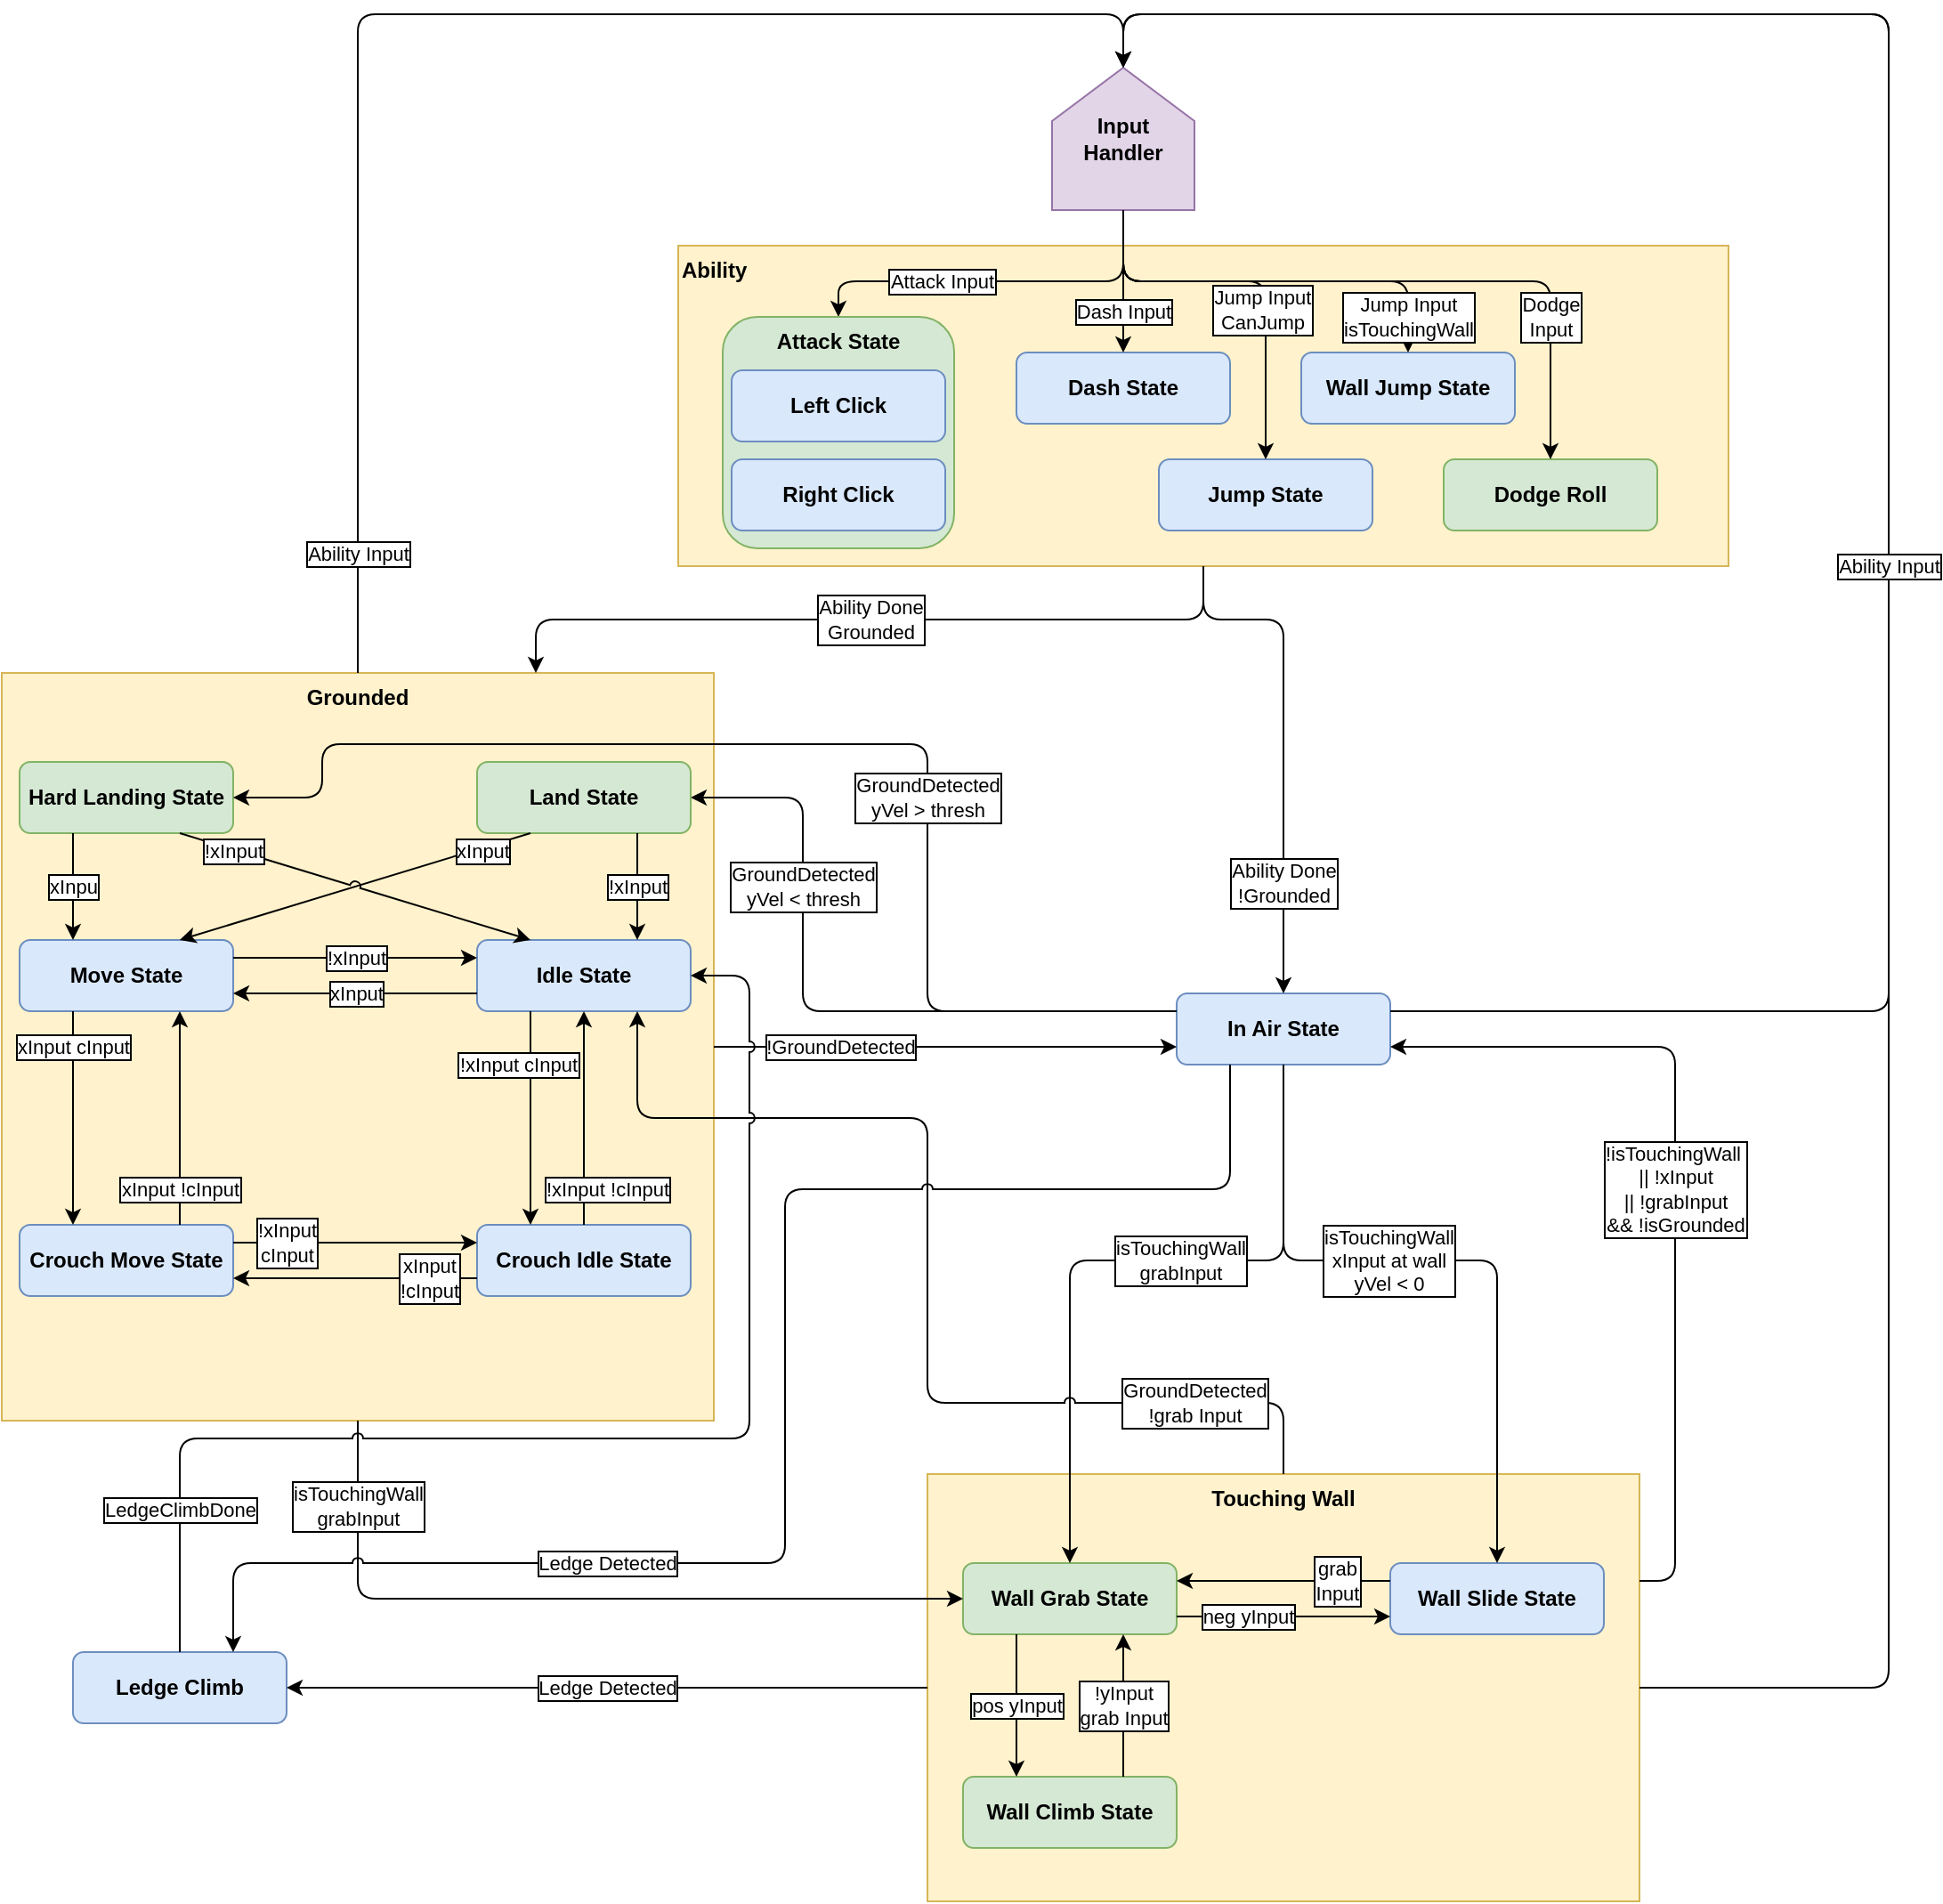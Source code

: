<mxfile version="13.9.9" type="device"><diagram id="F1zUUzEkp2MsRkp7yI0o" name="Page-1"><mxGraphModel dx="2583" dy="2606" grid="1" gridSize="10" guides="1" tooltips="1" connect="1" arrows="1" fold="1" page="1" pageScale="1" pageWidth="827" pageHeight="1169" math="0" shadow="0"><root><mxCell id="0"/><mxCell id="1" parent="0"/><mxCell id="3RyuheIj0hPI1yGeObhO-4" value="Ability" style="rounded=0;whiteSpace=wrap;html=1;shadow=0;fillColor=#fff2cc;strokeColor=#d6b656;fontStyle=1;verticalAlign=top;align=left;" parent="1" vertex="1"><mxGeometry x="820" y="-330" width="590" height="180" as="geometry"/></mxCell><mxCell id="TofqsxejE7iBUGGXzcfb-134" value="Touching Wall" style="rounded=0;whiteSpace=wrap;html=1;shadow=0;fillColor=#fff2cc;strokeColor=#d6b656;fontStyle=1;verticalAlign=top;" parent="1" vertex="1"><mxGeometry x="960" y="360" width="400" height="240" as="geometry"/></mxCell><mxCell id="TofqsxejE7iBUGGXzcfb-123" value="Grounded" style="rounded=0;whiteSpace=wrap;html=1;shadow=0;fillColor=#fff2cc;strokeColor=#d6b656;fontStyle=1;verticalAlign=top;" parent="1" vertex="1"><mxGeometry x="440" y="-90" width="400" height="420" as="geometry"/></mxCell><mxCell id="TofqsxejE7iBUGGXzcfb-107" value="Move State" style="rounded=1;whiteSpace=wrap;html=1;fillColor=#dae8fc;strokeColor=#6c8ebf;fontStyle=1;verticalAlign=middle;" parent="1" vertex="1"><mxGeometry x="450" y="60" width="120" height="40" as="geometry"/></mxCell><mxCell id="TofqsxejE7iBUGGXzcfb-108" value="Idle State" style="rounded=1;whiteSpace=wrap;html=1;fillColor=#dae8fc;strokeColor=#6c8ebf;fontStyle=1;verticalAlign=middle;" parent="1" vertex="1"><mxGeometry x="707" y="60" width="120" height="40" as="geometry"/></mxCell><mxCell id="TofqsxejE7iBUGGXzcfb-109" value="Jump State" style="rounded=1;whiteSpace=wrap;html=1;fillColor=#dae8fc;strokeColor=#6c8ebf;fontStyle=1;verticalAlign=middle;" parent="1" vertex="1"><mxGeometry x="1090" y="-210" width="120" height="40" as="geometry"/></mxCell><mxCell id="TofqsxejE7iBUGGXzcfb-110" value="In Air State" style="rounded=1;whiteSpace=wrap;html=1;fillColor=#dae8fc;strokeColor=#6c8ebf;fontStyle=1;verticalAlign=middle;" parent="1" vertex="1"><mxGeometry x="1100" y="90" width="120" height="40" as="geometry"/></mxCell><mxCell id="TofqsxejE7iBUGGXzcfb-111" value="Ledge Climb" style="rounded=1;whiteSpace=wrap;html=1;fillColor=#dae8fc;strokeColor=#6c8ebf;fontStyle=1;verticalAlign=middle;" parent="1" vertex="1"><mxGeometry x="480" y="460" width="120" height="40" as="geometry"/></mxCell><mxCell id="TofqsxejE7iBUGGXzcfb-112" value="Dash State&lt;br&gt;" style="rounded=1;whiteSpace=wrap;html=1;fillColor=#dae8fc;strokeColor=#6c8ebf;fontStyle=1;verticalAlign=middle;" parent="1" vertex="1"><mxGeometry x="1010" y="-270" width="120" height="40" as="geometry"/></mxCell><mxCell id="TofqsxejE7iBUGGXzcfb-113" value="Wall Slide State" style="rounded=1;whiteSpace=wrap;html=1;fillColor=#dae8fc;strokeColor=#6c8ebf;fontStyle=1;verticalAlign=middle;" parent="1" vertex="1"><mxGeometry x="1220" y="410" width="120" height="40" as="geometry"/></mxCell><mxCell id="TofqsxejE7iBUGGXzcfb-114" value="Wall Grab State" style="rounded=1;whiteSpace=wrap;html=1;fillColor=#d5e8d4;strokeColor=#82b366;fontStyle=1;verticalAlign=middle;" parent="1" vertex="1"><mxGeometry x="980" y="410" width="120" height="40" as="geometry"/></mxCell><mxCell id="TofqsxejE7iBUGGXzcfb-116" value="Wall Jump State" style="rounded=1;whiteSpace=wrap;html=1;fillColor=#dae8fc;strokeColor=#6c8ebf;fontStyle=1;verticalAlign=middle;" parent="1" vertex="1"><mxGeometry x="1170" y="-270.0" width="120" height="40" as="geometry"/></mxCell><mxCell id="TofqsxejE7iBUGGXzcfb-117" value="Wall Climb State&lt;br&gt;" style="rounded=1;whiteSpace=wrap;html=1;fillColor=#d5e8d4;strokeColor=#82b366;fontStyle=1;verticalAlign=middle;" parent="1" vertex="1"><mxGeometry x="980" y="530" width="120" height="40" as="geometry"/></mxCell><mxCell id="TofqsxejE7iBUGGXzcfb-118" value="Crouch Idle State" style="rounded=1;whiteSpace=wrap;html=1;fillColor=#dae8fc;strokeColor=#6c8ebf;fontStyle=1;verticalAlign=middle;" parent="1" vertex="1"><mxGeometry x="707" y="220" width="120" height="40" as="geometry"/></mxCell><mxCell id="TofqsxejE7iBUGGXzcfb-119" value="Crouch Move State" style="rounded=1;whiteSpace=wrap;html=1;fillColor=#dae8fc;strokeColor=#6c8ebf;fontStyle=1;verticalAlign=middle;" parent="1" vertex="1"><mxGeometry x="450" y="220" width="120" height="40" as="geometry"/></mxCell><mxCell id="TofqsxejE7iBUGGXzcfb-120" value="Hard Landing State" style="rounded=1;whiteSpace=wrap;html=1;fillColor=#d5e8d4;strokeColor=#82b366;fontStyle=1;verticalAlign=middle;" parent="1" vertex="1"><mxGeometry x="450" y="-40.0" width="120" height="40" as="geometry"/></mxCell><mxCell id="TofqsxejE7iBUGGXzcfb-124" value="!xInput&lt;br&gt;" style="endArrow=classic;html=1;labelBorderColor=#000000;jumpStyle=arc;exitX=1;exitY=0.25;exitDx=0;exitDy=0;entryX=0;entryY=0.25;entryDx=0;entryDy=0;" parent="1" source="TofqsxejE7iBUGGXzcfb-107" target="TofqsxejE7iBUGGXzcfb-108" edge="1"><mxGeometry width="50" height="50" relative="1" as="geometry"><mxPoint x="450" y="150" as="sourcePoint"/><mxPoint x="570" y="150" as="targetPoint"/></mxGeometry></mxCell><mxCell id="TofqsxejE7iBUGGXzcfb-125" value="xInput" style="endArrow=classic;html=1;labelBorderColor=#000000;jumpStyle=arc;exitX=0;exitY=0.75;exitDx=0;exitDy=0;entryX=1;entryY=0.75;entryDx=0;entryDy=0;" parent="1" source="TofqsxejE7iBUGGXzcfb-108" target="TofqsxejE7iBUGGXzcfb-107" edge="1"><mxGeometry width="50" height="50" relative="1" as="geometry"><mxPoint x="480" y="140" as="sourcePoint"/><mxPoint x="600" y="140" as="targetPoint"/></mxGeometry></mxCell><mxCell id="TofqsxejE7iBUGGXzcfb-126" value="xInput cInput" style="endArrow=classic;html=1;labelBorderColor=#000000;jumpStyle=arc;exitX=0.25;exitY=1;exitDx=0;exitDy=0;entryX=0.25;entryY=0;entryDx=0;entryDy=0;" parent="1" source="TofqsxejE7iBUGGXzcfb-107" target="TofqsxejE7iBUGGXzcfb-119" edge="1"><mxGeometry x="-0.667" width="50" height="50" relative="1" as="geometry"><mxPoint x="590" y="40" as="sourcePoint"/><mxPoint x="710" y="40" as="targetPoint"/><mxPoint as="offset"/></mxGeometry></mxCell><mxCell id="TofqsxejE7iBUGGXzcfb-127" value="xInput !cInput" style="endArrow=classic;html=1;labelBorderColor=#000000;jumpStyle=arc;exitX=0.75;exitY=0;exitDx=0;exitDy=0;entryX=0.75;entryY=1;entryDx=0;entryDy=0;" parent="1" source="TofqsxejE7iBUGGXzcfb-119" target="TofqsxejE7iBUGGXzcfb-107" edge="1"><mxGeometry x="-0.667" width="50" height="50" relative="1" as="geometry"><mxPoint x="600" y="150" as="sourcePoint"/><mxPoint x="720" y="150" as="targetPoint"/><mxPoint as="offset"/></mxGeometry></mxCell><mxCell id="TofqsxejE7iBUGGXzcfb-128" value="!xInput&lt;br&gt;cInput" style="endArrow=classic;html=1;labelBorderColor=#000000;jumpStyle=arc;exitX=1;exitY=0.25;exitDx=0;exitDy=0;entryX=0;entryY=0.25;entryDx=0;entryDy=0;" parent="1" source="TofqsxejE7iBUGGXzcfb-119" target="TofqsxejE7iBUGGXzcfb-118" edge="1"><mxGeometry x="-0.562" width="50" height="50" relative="1" as="geometry"><mxPoint x="650" y="150" as="sourcePoint"/><mxPoint x="770" y="150" as="targetPoint"/><mxPoint as="offset"/></mxGeometry></mxCell><mxCell id="TofqsxejE7iBUGGXzcfb-129" value="xInput&lt;br&gt;!cInput" style="endArrow=classic;html=1;labelBorderColor=#000000;jumpStyle=arc;exitX=0;exitY=0.75;exitDx=0;exitDy=0;entryX=1;entryY=0.75;entryDx=0;entryDy=0;" parent="1" source="TofqsxejE7iBUGGXzcfb-118" target="TofqsxejE7iBUGGXzcfb-119" edge="1"><mxGeometry x="-0.606" width="50" height="50" relative="1" as="geometry"><mxPoint x="780" y="140" as="sourcePoint"/><mxPoint x="569" y="246" as="targetPoint"/><mxPoint as="offset"/></mxGeometry></mxCell><mxCell id="TofqsxejE7iBUGGXzcfb-130" value="!xInput cInput" style="endArrow=classic;html=1;labelBorderColor=#000000;jumpStyle=arc;exitX=0.25;exitY=1;exitDx=0;exitDy=0;entryX=0.25;entryY=0;entryDx=0;entryDy=0;" parent="1" source="TofqsxejE7iBUGGXzcfb-108" target="TofqsxejE7iBUGGXzcfb-118" edge="1"><mxGeometry x="-0.5" y="-7" width="50" height="50" relative="1" as="geometry"><mxPoint x="580" y="80" as="sourcePoint"/><mxPoint x="740" y="80" as="targetPoint"/><mxPoint as="offset"/></mxGeometry></mxCell><mxCell id="TofqsxejE7iBUGGXzcfb-131" value="!xInput !cInput" style="endArrow=classic;html=1;labelBorderColor=#000000;jumpStyle=arc;exitX=0.5;exitY=0;exitDx=0;exitDy=0;entryX=0.5;entryY=1;entryDx=0;entryDy=0;" parent="1" source="TofqsxejE7iBUGGXzcfb-118" target="TofqsxejE7iBUGGXzcfb-108" edge="1"><mxGeometry x="-0.667" y="-13" width="50" height="50" relative="1" as="geometry"><mxPoint x="740" y="100" as="sourcePoint"/><mxPoint x="580" y="100" as="targetPoint"/><mxPoint as="offset"/></mxGeometry></mxCell><mxCell id="TofqsxejE7iBUGGXzcfb-133" value="!GroundDetected" style="endArrow=classic;html=1;labelBorderColor=#000000;jumpStyle=arc;entryX=0;entryY=0.75;entryDx=0;entryDy=0;exitX=1;exitY=0.5;exitDx=0;exitDy=0;" parent="1" source="TofqsxejE7iBUGGXzcfb-123" target="TofqsxejE7iBUGGXzcfb-110" edge="1"><mxGeometry x="-0.455" width="50" height="50" relative="1" as="geometry"><mxPoint x="860" y="125" as="sourcePoint"/><mxPoint x="960" y="120" as="targetPoint"/><Array as="points"><mxPoint x="900" y="120"/></Array><mxPoint as="offset"/></mxGeometry></mxCell><mxCell id="TofqsxejE7iBUGGXzcfb-138" value="grab&lt;br&gt;Input" style="endArrow=classic;html=1;labelBorderColor=#000000;jumpStyle=arc;" parent="1" edge="1"><mxGeometry x="-0.5" width="50" height="50" relative="1" as="geometry"><mxPoint x="1220" y="420" as="sourcePoint"/><mxPoint x="1100" y="420" as="targetPoint"/><mxPoint as="offset"/></mxGeometry></mxCell><mxCell id="TofqsxejE7iBUGGXzcfb-139" value="neg yInput" style="endArrow=classic;html=1;labelBorderColor=#000000;jumpStyle=arc;entryX=0;entryY=0.75;entryDx=0;entryDy=0;" parent="1" target="TofqsxejE7iBUGGXzcfb-113" edge="1"><mxGeometry x="-0.333" width="50" height="50" relative="1" as="geometry"><mxPoint x="1100" y="440" as="sourcePoint"/><mxPoint x="1280" y="430" as="targetPoint"/><mxPoint as="offset"/></mxGeometry></mxCell><mxCell id="3RyuheIj0hPI1yGeObhO-12" value="pos yInput" style="endArrow=classic;html=1;rounded=1;labelBorderColor=#000000;exitX=0.25;exitY=1;exitDx=0;exitDy=0;jumpStyle=arc;entryX=0.25;entryY=0;entryDx=0;entryDy=0;" parent="1" source="TofqsxejE7iBUGGXzcfb-114" target="TofqsxejE7iBUGGXzcfb-117" edge="1"><mxGeometry width="50" height="50" relative="1" as="geometry"><mxPoint x="1530" y="480" as="sourcePoint"/><mxPoint x="1420" y="480" as="targetPoint"/></mxGeometry></mxCell><mxCell id="3RyuheIj0hPI1yGeObhO-13" value="!yInput&lt;br&gt;grab Input" style="endArrow=classic;html=1;rounded=1;labelBorderColor=#000000;exitX=0.75;exitY=0;exitDx=0;exitDy=0;jumpStyle=arc;entryX=0.75;entryY=1;entryDx=0;entryDy=0;" parent="1" source="TofqsxejE7iBUGGXzcfb-117" target="TofqsxejE7iBUGGXzcfb-114" edge="1"><mxGeometry width="50" height="50" relative="1" as="geometry"><mxPoint x="1370" y="460" as="sourcePoint"/><mxPoint x="1260" y="460" as="targetPoint"/></mxGeometry></mxCell><mxCell id="3RyuheIj0hPI1yGeObhO-14" value="isTouchingWall&lt;br&gt;xInput at wall&lt;br&gt;yVel &amp;lt; 0" style="endArrow=classic;html=1;rounded=1;labelBorderColor=#000000;exitX=0.5;exitY=1;exitDx=0;exitDy=0;jumpStyle=arc;entryX=0.5;entryY=0;entryDx=0;entryDy=0;" parent="1" source="TofqsxejE7iBUGGXzcfb-110" target="TofqsxejE7iBUGGXzcfb-113" edge="1"><mxGeometry x="-0.158" width="50" height="50" relative="1" as="geometry"><mxPoint x="1130" y="220" as="sourcePoint"/><mxPoint x="1020" y="220" as="targetPoint"/><Array as="points"><mxPoint x="1160" y="240"/><mxPoint x="1280" y="240"/></Array><mxPoint as="offset"/></mxGeometry></mxCell><mxCell id="3RyuheIj0hPI1yGeObhO-15" value="isTouchingWall&lt;br&gt;grabInput" style="endArrow=classic;html=1;rounded=1;labelBorderColor=#000000;exitX=0.5;exitY=1;exitDx=0;exitDy=0;jumpStyle=arc;entryX=0.5;entryY=0;entryDx=0;entryDy=0;" parent="1" source="TofqsxejE7iBUGGXzcfb-110" target="TofqsxejE7iBUGGXzcfb-114" edge="1"><mxGeometry x="-0.158" width="50" height="50" relative="1" as="geometry"><mxPoint x="1350" y="220" as="sourcePoint"/><mxPoint x="1240" y="220" as="targetPoint"/><Array as="points"><mxPoint x="1160" y="240"/><mxPoint x="1040" y="240"/></Array><mxPoint as="offset"/></mxGeometry></mxCell><mxCell id="3RyuheIj0hPI1yGeObhO-16" value="GroundDetected&lt;br&gt;yVel &amp;lt; thresh" style="endArrow=classic;html=1;rounded=1;labelBorderColor=#000000;exitX=0;exitY=0.25;exitDx=0;exitDy=0;jumpStyle=arc;entryX=1;entryY=0.5;entryDx=0;entryDy=0;" parent="1" source="TofqsxejE7iBUGGXzcfb-110" target="VvJC8cbVYmsqJlSgu_H0-3" edge="1"><mxGeometry x="0.425" width="50" height="50" relative="1" as="geometry"><mxPoint x="1050" y="40" as="sourcePoint"/><mxPoint x="840" y="15" as="targetPoint"/><Array as="points"><mxPoint x="890" y="100"/><mxPoint x="890" y="60"/><mxPoint x="890" y="-20"/></Array><mxPoint as="offset"/></mxGeometry></mxCell><mxCell id="3RyuheIj0hPI1yGeObhO-17" value="isTouchingWall&lt;br&gt;grabInput" style="endArrow=classic;html=1;rounded=1;labelBorderColor=#000000;exitX=0.5;exitY=1;exitDx=0;exitDy=0;entryX=0;entryY=0.5;entryDx=0;entryDy=0;" parent="1" source="TofqsxejE7iBUGGXzcfb-123" target="TofqsxejE7iBUGGXzcfb-114" edge="1"><mxGeometry x="-0.782" width="50" height="50" relative="1" as="geometry"><mxPoint x="600" y="400" as="sourcePoint"/><mxPoint x="750" y="400" as="targetPoint"/><Array as="points"><mxPoint x="640" y="430"/></Array><mxPoint as="offset"/></mxGeometry></mxCell><mxCell id="3RyuheIj0hPI1yGeObhO-19" value="GroundDetected&lt;br&gt;!grab Input" style="endArrow=classic;html=1;rounded=1;labelBorderColor=#000000;exitX=0.5;exitY=0;exitDx=0;exitDy=0;jumpStyle=arc;entryX=0.75;entryY=1;entryDx=0;entryDy=0;" parent="1" source="TofqsxejE7iBUGGXzcfb-134" target="TofqsxejE7iBUGGXzcfb-108" edge="1"><mxGeometry x="-0.711" width="50" height="50" relative="1" as="geometry"><mxPoint x="1230" y="290" as="sourcePoint"/><mxPoint x="1120" y="290" as="targetPoint"/><Array as="points"><mxPoint x="1160" y="320"/><mxPoint x="960" y="320"/><mxPoint x="960" y="160"/><mxPoint x="797" y="160"/></Array><mxPoint as="offset"/></mxGeometry></mxCell><mxCell id="3RyuheIj0hPI1yGeObhO-20" value="!isTouchingWall&amp;nbsp;&lt;br&gt;|| !xInput&lt;br&gt;|| !grabInput&lt;br&gt;&amp;amp;&amp;amp; !isGrounded" style="endArrow=classic;html=1;rounded=1;labelBorderColor=#000000;exitX=1;exitY=0.25;exitDx=0;exitDy=0;jumpStyle=arc;entryX=1;entryY=0.75;entryDx=0;entryDy=0;" parent="1" source="TofqsxejE7iBUGGXzcfb-134" target="TofqsxejE7iBUGGXzcfb-110" edge="1"><mxGeometry width="50" height="50" relative="1" as="geometry"><mxPoint x="1350" y="160" as="sourcePoint"/><mxPoint x="1470" y="190" as="targetPoint"/><Array as="points"><mxPoint x="1380" y="420"/><mxPoint x="1380" y="120"/></Array></mxGeometry></mxCell><mxCell id="VvJC8cbVYmsqJlSgu_H0-1" value="Ledge Detected" style="endArrow=classic;html=1;rounded=1;labelBorderColor=#000000;exitX=0;exitY=0.5;exitDx=0;exitDy=0;jumpStyle=arc;entryX=1;entryY=0.5;entryDx=0;entryDy=0;" parent="1" source="TofqsxejE7iBUGGXzcfb-134" target="TofqsxejE7iBUGGXzcfb-111" edge="1"><mxGeometry width="50" height="50" relative="1" as="geometry"><mxPoint x="1230" y="480" as="sourcePoint"/><mxPoint x="560" y="480" as="targetPoint"/></mxGeometry></mxCell><mxCell id="VvJC8cbVYmsqJlSgu_H0-2" value="Ledge Detected" style="endArrow=classic;html=1;rounded=1;labelBorderColor=#000000;exitX=0.25;exitY=1;exitDx=0;exitDy=0;jumpStyle=arc;entryX=0.75;entryY=0;entryDx=0;entryDy=0;" parent="1" source="TofqsxejE7iBUGGXzcfb-110" target="TofqsxejE7iBUGGXzcfb-111" edge="1"><mxGeometry x="0.416" width="50" height="50" relative="1" as="geometry"><mxPoint x="1580" y="380" as="sourcePoint"/><mxPoint x="1470" y="380" as="targetPoint"/><Array as="points"><mxPoint x="1130" y="200"/><mxPoint x="880" y="200"/><mxPoint x="880" y="410"/><mxPoint x="570" y="410"/></Array><mxPoint as="offset"/></mxGeometry></mxCell><mxCell id="VvJC8cbVYmsqJlSgu_H0-3" value="Land State" style="rounded=1;whiteSpace=wrap;html=1;fillColor=#d5e8d4;fontStyle=1;verticalAlign=middle;strokeColor=#82b366;" parent="1" vertex="1"><mxGeometry x="707" y="-40.0" width="120" height="40" as="geometry"/></mxCell><mxCell id="VvJC8cbVYmsqJlSgu_H0-5" value="GroundDetected&lt;br&gt;yVel &amp;gt; thresh" style="endArrow=classic;html=1;rounded=1;labelBorderColor=#000000;exitX=0;exitY=0.25;exitDx=0;exitDy=0;jumpStyle=arc;entryX=1;entryY=0.5;entryDx=0;entryDy=0;" parent="1" source="TofqsxejE7iBUGGXzcfb-110" target="TofqsxejE7iBUGGXzcfb-120" edge="1"><mxGeometry x="-0.268" width="50" height="50" relative="1" as="geometry"><mxPoint x="1110" y="110" as="sourcePoint"/><mxPoint x="837" y="-10" as="targetPoint"/><Array as="points"><mxPoint x="960" y="100"/><mxPoint x="960" y="-50"/><mxPoint x="620" y="-50"/><mxPoint x="620" y="-20"/></Array><mxPoint as="offset"/></mxGeometry></mxCell><mxCell id="VvJC8cbVYmsqJlSgu_H0-6" value="xInput&lt;br&gt;" style="endArrow=classic;html=1;rounded=1;labelBorderColor=#000000;exitX=0.25;exitY=1;exitDx=0;exitDy=0;jumpStyle=arc;entryX=0.75;entryY=0;entryDx=0;entryDy=0;" parent="1" source="VvJC8cbVYmsqJlSgu_H0-3" target="TofqsxejE7iBUGGXzcfb-107" edge="1"><mxGeometry x="-0.721" y="2" width="50" height="50" relative="1" as="geometry"><mxPoint x="690" y="20" as="sourcePoint"/><mxPoint x="580" y="20" as="targetPoint"/><mxPoint as="offset"/></mxGeometry></mxCell><mxCell id="VvJC8cbVYmsqJlSgu_H0-7" value="!xInput" style="endArrow=classic;html=1;rounded=1;labelBorderColor=#000000;exitX=0.75;exitY=1;exitDx=0;exitDy=0;jumpStyle=arc;entryX=0.75;entryY=0;entryDx=0;entryDy=0;" parent="1" source="VvJC8cbVYmsqJlSgu_H0-3" target="TofqsxejE7iBUGGXzcfb-108" edge="1"><mxGeometry width="50" height="50" relative="1" as="geometry"><mxPoint x="610" y="10" as="sourcePoint"/><mxPoint x="500" y="10" as="targetPoint"/></mxGeometry></mxCell><mxCell id="VvJC8cbVYmsqJlSgu_H0-8" value="xInpu" style="endArrow=classic;html=1;rounded=1;labelBorderColor=#000000;exitX=0.25;exitY=1;exitDx=0;exitDy=0;jumpStyle=arc;entryX=0.25;entryY=0;entryDx=0;entryDy=0;" parent="1" source="TofqsxejE7iBUGGXzcfb-120" target="TofqsxejE7iBUGGXzcfb-107" edge="1"><mxGeometry width="50" height="50" relative="1" as="geometry"><mxPoint x="730" as="sourcePoint"/><mxPoint x="620" as="targetPoint"/></mxGeometry></mxCell><mxCell id="VvJC8cbVYmsqJlSgu_H0-9" value="!xInput" style="endArrow=classic;html=1;rounded=1;labelBorderColor=#000000;exitX=0.75;exitY=1;exitDx=0;exitDy=0;jumpStyle=arc;entryX=0.25;entryY=0;entryDx=0;entryDy=0;" parent="1" source="TofqsxejE7iBUGGXzcfb-120" target="TofqsxejE7iBUGGXzcfb-108" edge="1"><mxGeometry x="-0.693" y="-1" width="50" height="50" relative="1" as="geometry"><mxPoint x="640" y="10" as="sourcePoint"/><mxPoint x="530" y="10" as="targetPoint"/><mxPoint as="offset"/></mxGeometry></mxCell><mxCell id="VvJC8cbVYmsqJlSgu_H0-12" value="" style="endArrow=classic;html=1;rounded=1;labelBorderColor=#000000;jumpStyle=arc;exitX=1;exitY=0.25;exitDx=0;exitDy=0;entryX=0.5;entryY=1;entryDx=0;entryDy=0;" parent="1" source="TofqsxejE7iBUGGXzcfb-110" target="VvJC8cbVYmsqJlSgu_H0-25" edge="1"><mxGeometry x="1" y="61" width="50" height="50" relative="1" as="geometry"><mxPoint x="1240" y="80" as="sourcePoint"/><mxPoint x="1530" y="-30" as="targetPoint"/><Array as="points"><mxPoint x="1500" y="100"/><mxPoint x="1500" y="-460"/><mxPoint x="1070" y="-460"/></Array><mxPoint x="1" y="-10" as="offset"/></mxGeometry></mxCell><mxCell id="VvJC8cbVYmsqJlSgu_H0-13" value="Ability Done&lt;br&gt;!Grounded" style="endArrow=classic;html=1;rounded=1;labelBorderColor=#000000;exitX=0.5;exitY=1;exitDx=0;exitDy=0;jumpStyle=arc;entryX=0.5;entryY=0;entryDx=0;entryDy=0;" parent="1" source="3RyuheIj0hPI1yGeObhO-4" target="TofqsxejE7iBUGGXzcfb-110" edge="1"><mxGeometry x="0.565" width="50" height="50" relative="1" as="geometry"><mxPoint x="1330" y="40" as="sourcePoint"/><mxPoint x="1220" y="40" as="targetPoint"/><Array as="points"><mxPoint x="1115" y="-120"/><mxPoint x="1160" y="-120"/></Array><mxPoint as="offset"/></mxGeometry></mxCell><mxCell id="VvJC8cbVYmsqJlSgu_H0-25" value="Input&lt;br&gt;Handler" style="shape=offPageConnector;whiteSpace=wrap;html=1;fillColor=#e1d5e7;strokeColor=#9673a6;fontStyle=1;direction=west;align=center;verticalAlign=middle;" parent="1" vertex="1"><mxGeometry x="1030" y="-430" width="80" height="80" as="geometry"/></mxCell><mxCell id="VvJC8cbVYmsqJlSgu_H0-26" value="&lt;div&gt;Attack Input&lt;/div&gt;" style="endArrow=classic;html=1;rounded=1;labelBorderColor=#000000;exitX=0.5;exitY=0;exitDx=0;exitDy=0;jumpStyle=arc;entryX=0.5;entryY=0;entryDx=0;entryDy=0;" parent="1" source="VvJC8cbVYmsqJlSgu_H0-25" target="LAxz1fGEqt77Vwk1HNeZ-3" edge="1"><mxGeometry x="0.289" width="50" height="50" relative="1" as="geometry"><mxPoint x="790" y="-300" as="sourcePoint"/><mxPoint x="910" y="-270" as="targetPoint"/><Array as="points"><mxPoint x="1070" y="-310"/><mxPoint x="910" y="-310"/></Array><mxPoint as="offset"/></mxGeometry></mxCell><mxCell id="VvJC8cbVYmsqJlSgu_H0-28" value="Dash Input" style="endArrow=classic;html=1;rounded=1;labelBorderColor=#000000;exitX=0.5;exitY=0;exitDx=0;exitDy=0;jumpStyle=arc;entryX=0.5;entryY=0;entryDx=0;entryDy=0;" parent="1" source="VvJC8cbVYmsqJlSgu_H0-25" target="TofqsxejE7iBUGGXzcfb-112" edge="1"><mxGeometry x="0.418" width="50" height="50" relative="1" as="geometry"><mxPoint x="840" y="-160" as="sourcePoint"/><mxPoint x="1310" y="-90" as="targetPoint"/><mxPoint as="offset"/></mxGeometry></mxCell><mxCell id="VvJC8cbVYmsqJlSgu_H0-29" value="Jump Input&lt;br&gt;CanJump" style="endArrow=classic;html=1;rounded=1;labelBorderColor=#000000;exitX=0.5;exitY=0;exitDx=0;exitDy=0;jumpStyle=arc;entryX=0.5;entryY=0;entryDx=0;entryDy=0;" parent="1" source="VvJC8cbVYmsqJlSgu_H0-25" target="TofqsxejE7iBUGGXzcfb-109" edge="1"><mxGeometry x="0.234" y="-2" width="50" height="50" relative="1" as="geometry"><mxPoint x="1040" y="-130" as="sourcePoint"/><mxPoint x="990" y="-160" as="targetPoint"/><Array as="points"><mxPoint x="1070" y="-310"/><mxPoint x="1150" y="-310"/></Array><mxPoint as="offset"/></mxGeometry></mxCell><mxCell id="VvJC8cbVYmsqJlSgu_H0-30" value="Jump Input&lt;br&gt;isTouchingWall" style="endArrow=classic;html=1;rounded=1;labelBorderColor=#000000;exitX=0.5;exitY=0;exitDx=0;exitDy=0;jumpStyle=arc;entryX=0.5;entryY=0;entryDx=0;entryDy=0;" parent="1" source="VvJC8cbVYmsqJlSgu_H0-25" target="TofqsxejE7iBUGGXzcfb-116" edge="1"><mxGeometry x="0.833" width="50" height="50" relative="1" as="geometry"><mxPoint x="970" y="-80" as="sourcePoint"/><mxPoint x="860" y="-80" as="targetPoint"/><Array as="points"><mxPoint x="1070" y="-310"/><mxPoint x="1230" y="-310"/></Array><mxPoint as="offset"/></mxGeometry></mxCell><mxCell id="VvJC8cbVYmsqJlSgu_H0-11" value="Ability Input" style="endArrow=classic;html=1;rounded=1;labelBorderColor=#000000;exitX=1;exitY=0.5;exitDx=0;exitDy=0;jumpStyle=arc;entryX=0.5;entryY=1;entryDx=0;entryDy=0;" parent="1" source="TofqsxejE7iBUGGXzcfb-134" target="VvJC8cbVYmsqJlSgu_H0-25" edge="1"><mxGeometry width="50" height="50" relative="1" as="geometry"><mxPoint x="1640" y="160" as="sourcePoint"/><mxPoint x="1030" y="-410" as="targetPoint"/><Array as="points"><mxPoint x="1500" y="480"/><mxPoint x="1500" y="-460"/><mxPoint x="1070" y="-460"/></Array></mxGeometry></mxCell><mxCell id="VvJC8cbVYmsqJlSgu_H0-32" value="Ability Input" style="endArrow=classic;html=1;rounded=1;labelBorderColor=#000000;exitX=0.5;exitY=0;exitDx=0;exitDy=0;jumpStyle=arc;entryX=0.5;entryY=1;entryDx=0;entryDy=0;" parent="1" source="TofqsxejE7iBUGGXzcfb-123" target="VvJC8cbVYmsqJlSgu_H0-25" edge="1"><mxGeometry x="-0.837" width="50" height="50" relative="1" as="geometry"><mxPoint x="850" y="-430" as="sourcePoint"/><mxPoint x="990" y="-520" as="targetPoint"/><Array as="points"><mxPoint x="640" y="-460"/><mxPoint x="1070" y="-460"/></Array><mxPoint as="offset"/></mxGeometry></mxCell><mxCell id="VvJC8cbVYmsqJlSgu_H0-34" value="Ability Done&lt;br&gt;Grounded" style="endArrow=classic;html=1;rounded=1;labelBorderColor=#000000;exitX=0.5;exitY=1;exitDx=0;exitDy=0;jumpStyle=arc;entryX=0.75;entryY=0;entryDx=0;entryDy=0;" parent="1" source="3RyuheIj0hPI1yGeObhO-4" target="TofqsxejE7iBUGGXzcfb-123" edge="1"><mxGeometry width="50" height="50" relative="1" as="geometry"><mxPoint x="920" y="-190" as="sourcePoint"/><mxPoint x="810" y="-190" as="targetPoint"/><Array as="points"><mxPoint x="1115" y="-120"/><mxPoint x="740" y="-120"/></Array></mxGeometry></mxCell><mxCell id="VZhCi6009D3ZsAqJQezL-1" value="LedgeClimbDone" style="endArrow=classic;html=1;labelBorderColor=#000000;jumpStyle=arc;exitX=0.5;exitY=0;exitDx=0;exitDy=0;entryX=1;entryY=0.5;entryDx=0;entryDy=0;" parent="1" source="TofqsxejE7iBUGGXzcfb-111" target="TofqsxejE7iBUGGXzcfb-108" edge="1"><mxGeometry x="-0.782" width="50" height="50" relative="1" as="geometry"><mxPoint x="483" y="410" as="sourcePoint"/><mxPoint x="360" y="370" as="targetPoint"/><Array as="points"><mxPoint x="540" y="340"/><mxPoint x="860" y="340"/><mxPoint x="860" y="80"/></Array><mxPoint as="offset"/></mxGeometry></mxCell><mxCell id="MUVMdYIwVJcmq_nqQmm7-1" value="Dodge Roll" style="rounded=1;whiteSpace=wrap;html=1;fillColor=#d5e8d4;strokeColor=#82b366;fontStyle=1;verticalAlign=middle;" parent="1" vertex="1"><mxGeometry x="1250" y="-210" width="120" height="40" as="geometry"/></mxCell><mxCell id="MUVMdYIwVJcmq_nqQmm7-2" value="Dodge&lt;br&gt;Input" style="endArrow=classic;html=1;labelBorderColor=#000000;jumpStyle=arc;exitX=0.5;exitY=0;exitDx=0;exitDy=0;entryX=0.5;entryY=0;entryDx=0;entryDy=0;" parent="1" source="VvJC8cbVYmsqJlSgu_H0-25" target="MUVMdYIwVJcmq_nqQmm7-1" edge="1"><mxGeometry x="0.579" width="50" height="50" relative="1" as="geometry"><mxPoint x="1210" y="-350" as="sourcePoint"/><mxPoint x="1330" y="-350" as="targetPoint"/><Array as="points"><mxPoint x="1070" y="-310"/><mxPoint x="1310" y="-310"/></Array><mxPoint as="offset"/></mxGeometry></mxCell><mxCell id="LAxz1fGEqt77Vwk1HNeZ-3" value="Attack State" style="rounded=1;whiteSpace=wrap;html=1;fillColor=#d5e8d4;strokeColor=#82b366;fontStyle=1;verticalAlign=top;" parent="1" vertex="1"><mxGeometry x="845" y="-290" width="130" height="130" as="geometry"/></mxCell><mxCell id="LAxz1fGEqt77Vwk1HNeZ-5" value="&lt;div&gt;Left Click&lt;/div&gt;" style="rounded=1;whiteSpace=wrap;html=1;fillColor=#dae8fc;strokeColor=#6c8ebf;fontStyle=1;verticalAlign=middle;" parent="1" vertex="1"><mxGeometry x="850" y="-260.0" width="120" height="40" as="geometry"/></mxCell><mxCell id="LAxz1fGEqt77Vwk1HNeZ-6" value="Right Click" style="rounded=1;whiteSpace=wrap;html=1;fillColor=#dae8fc;strokeColor=#6c8ebf;fontStyle=1;verticalAlign=middle;" parent="1" vertex="1"><mxGeometry x="850" y="-210.0" width="120" height="40" as="geometry"/></mxCell></root></mxGraphModel></diagram></mxfile>